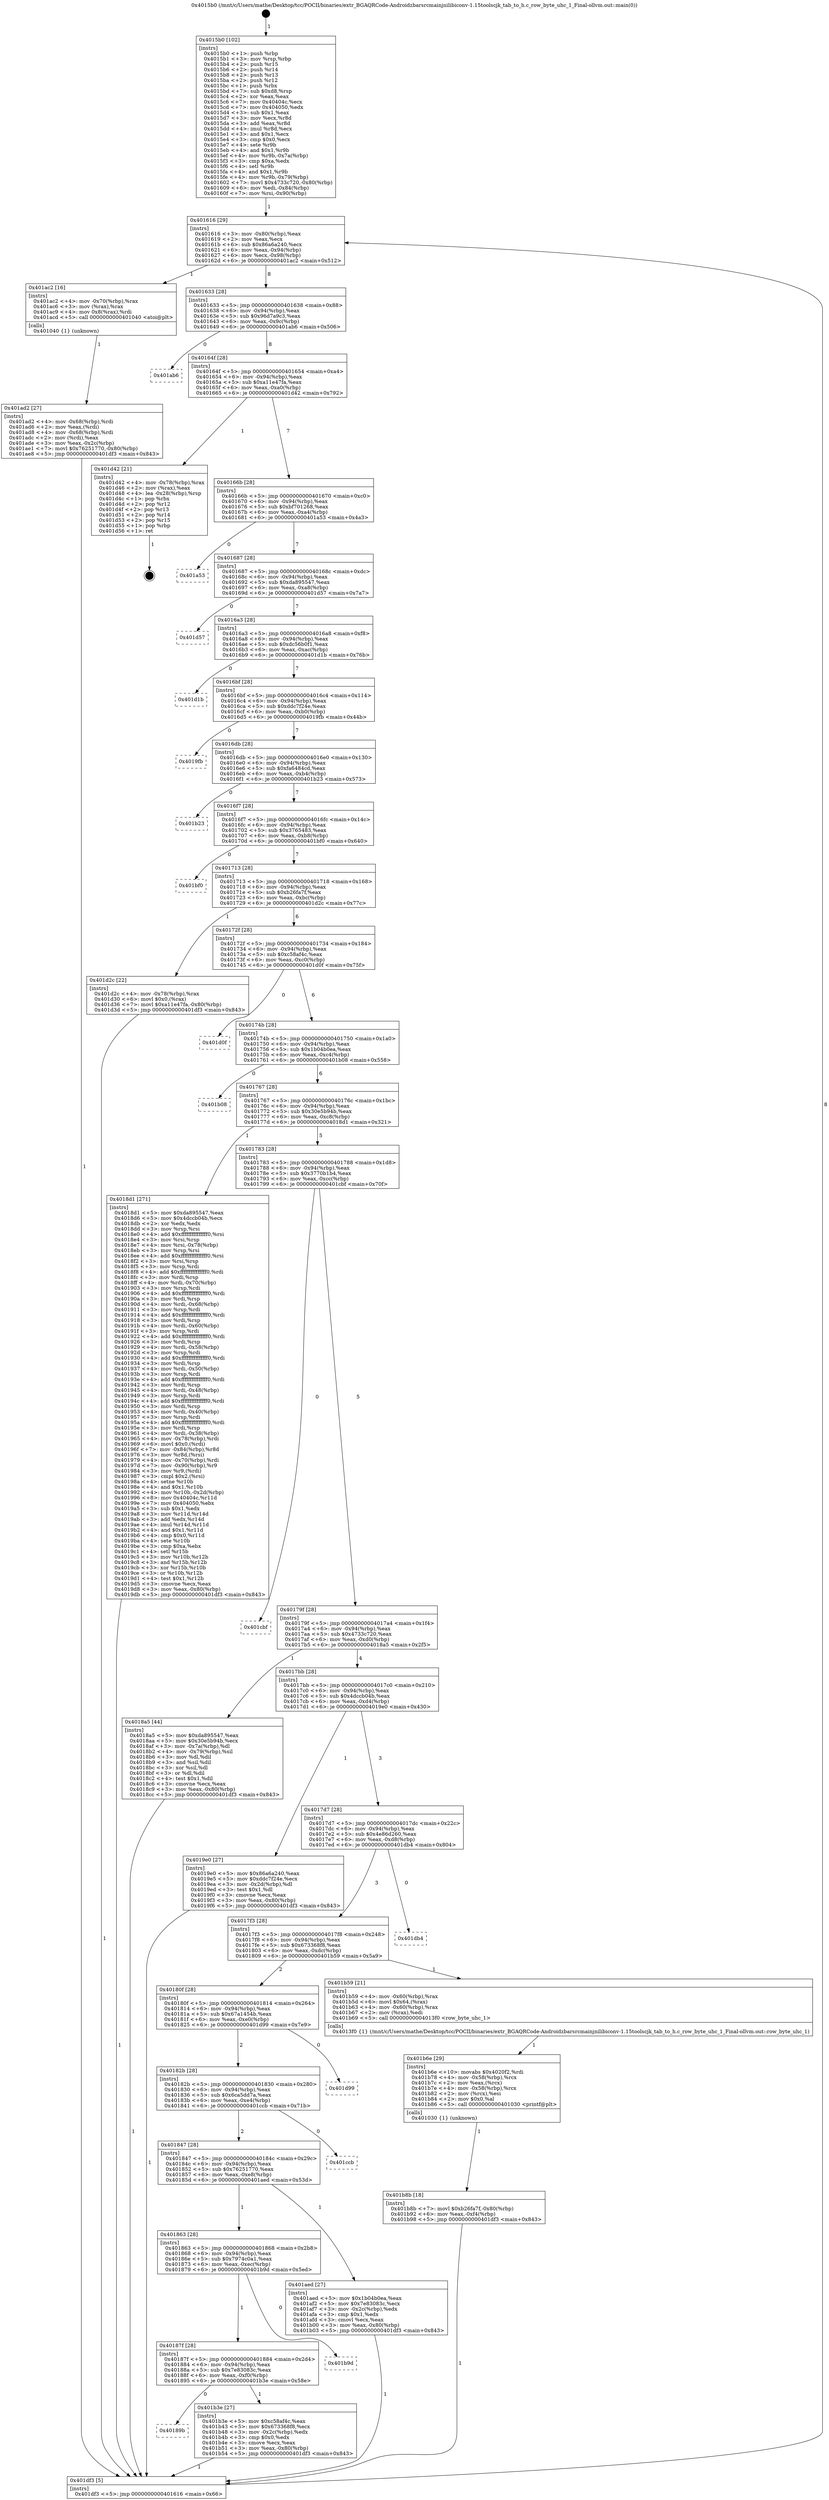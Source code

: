 digraph "0x4015b0" {
  label = "0x4015b0 (/mnt/c/Users/mathe/Desktop/tcc/POCII/binaries/extr_BGAQRCode-Androidzbarsrcmainjnilibiconv-1.15toolscjk_tab_to_h.c_row_byte_uhc_1_Final-ollvm.out::main(0))"
  labelloc = "t"
  node[shape=record]

  Entry [label="",width=0.3,height=0.3,shape=circle,fillcolor=black,style=filled]
  "0x401616" [label="{
     0x401616 [29]\l
     | [instrs]\l
     &nbsp;&nbsp;0x401616 \<+3\>: mov -0x80(%rbp),%eax\l
     &nbsp;&nbsp;0x401619 \<+2\>: mov %eax,%ecx\l
     &nbsp;&nbsp;0x40161b \<+6\>: sub $0x86a6a240,%ecx\l
     &nbsp;&nbsp;0x401621 \<+6\>: mov %eax,-0x94(%rbp)\l
     &nbsp;&nbsp;0x401627 \<+6\>: mov %ecx,-0x98(%rbp)\l
     &nbsp;&nbsp;0x40162d \<+6\>: je 0000000000401ac2 \<main+0x512\>\l
  }"]
  "0x401ac2" [label="{
     0x401ac2 [16]\l
     | [instrs]\l
     &nbsp;&nbsp;0x401ac2 \<+4\>: mov -0x70(%rbp),%rax\l
     &nbsp;&nbsp;0x401ac6 \<+3\>: mov (%rax),%rax\l
     &nbsp;&nbsp;0x401ac9 \<+4\>: mov 0x8(%rax),%rdi\l
     &nbsp;&nbsp;0x401acd \<+5\>: call 0000000000401040 \<atoi@plt\>\l
     | [calls]\l
     &nbsp;&nbsp;0x401040 \{1\} (unknown)\l
  }"]
  "0x401633" [label="{
     0x401633 [28]\l
     | [instrs]\l
     &nbsp;&nbsp;0x401633 \<+5\>: jmp 0000000000401638 \<main+0x88\>\l
     &nbsp;&nbsp;0x401638 \<+6\>: mov -0x94(%rbp),%eax\l
     &nbsp;&nbsp;0x40163e \<+5\>: sub $0x96d7a9c3,%eax\l
     &nbsp;&nbsp;0x401643 \<+6\>: mov %eax,-0x9c(%rbp)\l
     &nbsp;&nbsp;0x401649 \<+6\>: je 0000000000401ab6 \<main+0x506\>\l
  }"]
  Exit [label="",width=0.3,height=0.3,shape=circle,fillcolor=black,style=filled,peripheries=2]
  "0x401ab6" [label="{
     0x401ab6\l
  }", style=dashed]
  "0x40164f" [label="{
     0x40164f [28]\l
     | [instrs]\l
     &nbsp;&nbsp;0x40164f \<+5\>: jmp 0000000000401654 \<main+0xa4\>\l
     &nbsp;&nbsp;0x401654 \<+6\>: mov -0x94(%rbp),%eax\l
     &nbsp;&nbsp;0x40165a \<+5\>: sub $0xa11e47fa,%eax\l
     &nbsp;&nbsp;0x40165f \<+6\>: mov %eax,-0xa0(%rbp)\l
     &nbsp;&nbsp;0x401665 \<+6\>: je 0000000000401d42 \<main+0x792\>\l
  }"]
  "0x401b8b" [label="{
     0x401b8b [18]\l
     | [instrs]\l
     &nbsp;&nbsp;0x401b8b \<+7\>: movl $0xb26fa7f,-0x80(%rbp)\l
     &nbsp;&nbsp;0x401b92 \<+6\>: mov %eax,-0xf4(%rbp)\l
     &nbsp;&nbsp;0x401b98 \<+5\>: jmp 0000000000401df3 \<main+0x843\>\l
  }"]
  "0x401d42" [label="{
     0x401d42 [21]\l
     | [instrs]\l
     &nbsp;&nbsp;0x401d42 \<+4\>: mov -0x78(%rbp),%rax\l
     &nbsp;&nbsp;0x401d46 \<+2\>: mov (%rax),%eax\l
     &nbsp;&nbsp;0x401d48 \<+4\>: lea -0x28(%rbp),%rsp\l
     &nbsp;&nbsp;0x401d4c \<+1\>: pop %rbx\l
     &nbsp;&nbsp;0x401d4d \<+2\>: pop %r12\l
     &nbsp;&nbsp;0x401d4f \<+2\>: pop %r13\l
     &nbsp;&nbsp;0x401d51 \<+2\>: pop %r14\l
     &nbsp;&nbsp;0x401d53 \<+2\>: pop %r15\l
     &nbsp;&nbsp;0x401d55 \<+1\>: pop %rbp\l
     &nbsp;&nbsp;0x401d56 \<+1\>: ret\l
  }"]
  "0x40166b" [label="{
     0x40166b [28]\l
     | [instrs]\l
     &nbsp;&nbsp;0x40166b \<+5\>: jmp 0000000000401670 \<main+0xc0\>\l
     &nbsp;&nbsp;0x401670 \<+6\>: mov -0x94(%rbp),%eax\l
     &nbsp;&nbsp;0x401676 \<+5\>: sub $0xbf701268,%eax\l
     &nbsp;&nbsp;0x40167b \<+6\>: mov %eax,-0xa4(%rbp)\l
     &nbsp;&nbsp;0x401681 \<+6\>: je 0000000000401a53 \<main+0x4a3\>\l
  }"]
  "0x401b6e" [label="{
     0x401b6e [29]\l
     | [instrs]\l
     &nbsp;&nbsp;0x401b6e \<+10\>: movabs $0x4020f2,%rdi\l
     &nbsp;&nbsp;0x401b78 \<+4\>: mov -0x58(%rbp),%rcx\l
     &nbsp;&nbsp;0x401b7c \<+2\>: mov %eax,(%rcx)\l
     &nbsp;&nbsp;0x401b7e \<+4\>: mov -0x58(%rbp),%rcx\l
     &nbsp;&nbsp;0x401b82 \<+2\>: mov (%rcx),%esi\l
     &nbsp;&nbsp;0x401b84 \<+2\>: mov $0x0,%al\l
     &nbsp;&nbsp;0x401b86 \<+5\>: call 0000000000401030 \<printf@plt\>\l
     | [calls]\l
     &nbsp;&nbsp;0x401030 \{1\} (unknown)\l
  }"]
  "0x401a53" [label="{
     0x401a53\l
  }", style=dashed]
  "0x401687" [label="{
     0x401687 [28]\l
     | [instrs]\l
     &nbsp;&nbsp;0x401687 \<+5\>: jmp 000000000040168c \<main+0xdc\>\l
     &nbsp;&nbsp;0x40168c \<+6\>: mov -0x94(%rbp),%eax\l
     &nbsp;&nbsp;0x401692 \<+5\>: sub $0xda895547,%eax\l
     &nbsp;&nbsp;0x401697 \<+6\>: mov %eax,-0xa8(%rbp)\l
     &nbsp;&nbsp;0x40169d \<+6\>: je 0000000000401d57 \<main+0x7a7\>\l
  }"]
  "0x40189b" [label="{
     0x40189b\l
  }", style=dashed]
  "0x401d57" [label="{
     0x401d57\l
  }", style=dashed]
  "0x4016a3" [label="{
     0x4016a3 [28]\l
     | [instrs]\l
     &nbsp;&nbsp;0x4016a3 \<+5\>: jmp 00000000004016a8 \<main+0xf8\>\l
     &nbsp;&nbsp;0x4016a8 \<+6\>: mov -0x94(%rbp),%eax\l
     &nbsp;&nbsp;0x4016ae \<+5\>: sub $0xdc56b0f1,%eax\l
     &nbsp;&nbsp;0x4016b3 \<+6\>: mov %eax,-0xac(%rbp)\l
     &nbsp;&nbsp;0x4016b9 \<+6\>: je 0000000000401d1b \<main+0x76b\>\l
  }"]
  "0x401b3e" [label="{
     0x401b3e [27]\l
     | [instrs]\l
     &nbsp;&nbsp;0x401b3e \<+5\>: mov $0xc58af4c,%eax\l
     &nbsp;&nbsp;0x401b43 \<+5\>: mov $0x673368f8,%ecx\l
     &nbsp;&nbsp;0x401b48 \<+3\>: mov -0x2c(%rbp),%edx\l
     &nbsp;&nbsp;0x401b4b \<+3\>: cmp $0x0,%edx\l
     &nbsp;&nbsp;0x401b4e \<+3\>: cmove %ecx,%eax\l
     &nbsp;&nbsp;0x401b51 \<+3\>: mov %eax,-0x80(%rbp)\l
     &nbsp;&nbsp;0x401b54 \<+5\>: jmp 0000000000401df3 \<main+0x843\>\l
  }"]
  "0x401d1b" [label="{
     0x401d1b\l
  }", style=dashed]
  "0x4016bf" [label="{
     0x4016bf [28]\l
     | [instrs]\l
     &nbsp;&nbsp;0x4016bf \<+5\>: jmp 00000000004016c4 \<main+0x114\>\l
     &nbsp;&nbsp;0x4016c4 \<+6\>: mov -0x94(%rbp),%eax\l
     &nbsp;&nbsp;0x4016ca \<+5\>: sub $0xddc7f24e,%eax\l
     &nbsp;&nbsp;0x4016cf \<+6\>: mov %eax,-0xb0(%rbp)\l
     &nbsp;&nbsp;0x4016d5 \<+6\>: je 00000000004019fb \<main+0x44b\>\l
  }"]
  "0x40187f" [label="{
     0x40187f [28]\l
     | [instrs]\l
     &nbsp;&nbsp;0x40187f \<+5\>: jmp 0000000000401884 \<main+0x2d4\>\l
     &nbsp;&nbsp;0x401884 \<+6\>: mov -0x94(%rbp),%eax\l
     &nbsp;&nbsp;0x40188a \<+5\>: sub $0x7e83083c,%eax\l
     &nbsp;&nbsp;0x40188f \<+6\>: mov %eax,-0xf0(%rbp)\l
     &nbsp;&nbsp;0x401895 \<+6\>: je 0000000000401b3e \<main+0x58e\>\l
  }"]
  "0x4019fb" [label="{
     0x4019fb\l
  }", style=dashed]
  "0x4016db" [label="{
     0x4016db [28]\l
     | [instrs]\l
     &nbsp;&nbsp;0x4016db \<+5\>: jmp 00000000004016e0 \<main+0x130\>\l
     &nbsp;&nbsp;0x4016e0 \<+6\>: mov -0x94(%rbp),%eax\l
     &nbsp;&nbsp;0x4016e6 \<+5\>: sub $0xfa6484cd,%eax\l
     &nbsp;&nbsp;0x4016eb \<+6\>: mov %eax,-0xb4(%rbp)\l
     &nbsp;&nbsp;0x4016f1 \<+6\>: je 0000000000401b23 \<main+0x573\>\l
  }"]
  "0x401b9d" [label="{
     0x401b9d\l
  }", style=dashed]
  "0x401b23" [label="{
     0x401b23\l
  }", style=dashed]
  "0x4016f7" [label="{
     0x4016f7 [28]\l
     | [instrs]\l
     &nbsp;&nbsp;0x4016f7 \<+5\>: jmp 00000000004016fc \<main+0x14c\>\l
     &nbsp;&nbsp;0x4016fc \<+6\>: mov -0x94(%rbp),%eax\l
     &nbsp;&nbsp;0x401702 \<+5\>: sub $0x3765483,%eax\l
     &nbsp;&nbsp;0x401707 \<+6\>: mov %eax,-0xb8(%rbp)\l
     &nbsp;&nbsp;0x40170d \<+6\>: je 0000000000401bf0 \<main+0x640\>\l
  }"]
  "0x401863" [label="{
     0x401863 [28]\l
     | [instrs]\l
     &nbsp;&nbsp;0x401863 \<+5\>: jmp 0000000000401868 \<main+0x2b8\>\l
     &nbsp;&nbsp;0x401868 \<+6\>: mov -0x94(%rbp),%eax\l
     &nbsp;&nbsp;0x40186e \<+5\>: sub $0x7974c0a1,%eax\l
     &nbsp;&nbsp;0x401873 \<+6\>: mov %eax,-0xec(%rbp)\l
     &nbsp;&nbsp;0x401879 \<+6\>: je 0000000000401b9d \<main+0x5ed\>\l
  }"]
  "0x401bf0" [label="{
     0x401bf0\l
  }", style=dashed]
  "0x401713" [label="{
     0x401713 [28]\l
     | [instrs]\l
     &nbsp;&nbsp;0x401713 \<+5\>: jmp 0000000000401718 \<main+0x168\>\l
     &nbsp;&nbsp;0x401718 \<+6\>: mov -0x94(%rbp),%eax\l
     &nbsp;&nbsp;0x40171e \<+5\>: sub $0xb26fa7f,%eax\l
     &nbsp;&nbsp;0x401723 \<+6\>: mov %eax,-0xbc(%rbp)\l
     &nbsp;&nbsp;0x401729 \<+6\>: je 0000000000401d2c \<main+0x77c\>\l
  }"]
  "0x401aed" [label="{
     0x401aed [27]\l
     | [instrs]\l
     &nbsp;&nbsp;0x401aed \<+5\>: mov $0x1b04b0ea,%eax\l
     &nbsp;&nbsp;0x401af2 \<+5\>: mov $0x7e83083c,%ecx\l
     &nbsp;&nbsp;0x401af7 \<+3\>: mov -0x2c(%rbp),%edx\l
     &nbsp;&nbsp;0x401afa \<+3\>: cmp $0x1,%edx\l
     &nbsp;&nbsp;0x401afd \<+3\>: cmovl %ecx,%eax\l
     &nbsp;&nbsp;0x401b00 \<+3\>: mov %eax,-0x80(%rbp)\l
     &nbsp;&nbsp;0x401b03 \<+5\>: jmp 0000000000401df3 \<main+0x843\>\l
  }"]
  "0x401d2c" [label="{
     0x401d2c [22]\l
     | [instrs]\l
     &nbsp;&nbsp;0x401d2c \<+4\>: mov -0x78(%rbp),%rax\l
     &nbsp;&nbsp;0x401d30 \<+6\>: movl $0x0,(%rax)\l
     &nbsp;&nbsp;0x401d36 \<+7\>: movl $0xa11e47fa,-0x80(%rbp)\l
     &nbsp;&nbsp;0x401d3d \<+5\>: jmp 0000000000401df3 \<main+0x843\>\l
  }"]
  "0x40172f" [label="{
     0x40172f [28]\l
     | [instrs]\l
     &nbsp;&nbsp;0x40172f \<+5\>: jmp 0000000000401734 \<main+0x184\>\l
     &nbsp;&nbsp;0x401734 \<+6\>: mov -0x94(%rbp),%eax\l
     &nbsp;&nbsp;0x40173a \<+5\>: sub $0xc58af4c,%eax\l
     &nbsp;&nbsp;0x40173f \<+6\>: mov %eax,-0xc0(%rbp)\l
     &nbsp;&nbsp;0x401745 \<+6\>: je 0000000000401d0f \<main+0x75f\>\l
  }"]
  "0x401847" [label="{
     0x401847 [28]\l
     | [instrs]\l
     &nbsp;&nbsp;0x401847 \<+5\>: jmp 000000000040184c \<main+0x29c\>\l
     &nbsp;&nbsp;0x40184c \<+6\>: mov -0x94(%rbp),%eax\l
     &nbsp;&nbsp;0x401852 \<+5\>: sub $0x76251770,%eax\l
     &nbsp;&nbsp;0x401857 \<+6\>: mov %eax,-0xe8(%rbp)\l
     &nbsp;&nbsp;0x40185d \<+6\>: je 0000000000401aed \<main+0x53d\>\l
  }"]
  "0x401d0f" [label="{
     0x401d0f\l
  }", style=dashed]
  "0x40174b" [label="{
     0x40174b [28]\l
     | [instrs]\l
     &nbsp;&nbsp;0x40174b \<+5\>: jmp 0000000000401750 \<main+0x1a0\>\l
     &nbsp;&nbsp;0x401750 \<+6\>: mov -0x94(%rbp),%eax\l
     &nbsp;&nbsp;0x401756 \<+5\>: sub $0x1b04b0ea,%eax\l
     &nbsp;&nbsp;0x40175b \<+6\>: mov %eax,-0xc4(%rbp)\l
     &nbsp;&nbsp;0x401761 \<+6\>: je 0000000000401b08 \<main+0x558\>\l
  }"]
  "0x401ccb" [label="{
     0x401ccb\l
  }", style=dashed]
  "0x401b08" [label="{
     0x401b08\l
  }", style=dashed]
  "0x401767" [label="{
     0x401767 [28]\l
     | [instrs]\l
     &nbsp;&nbsp;0x401767 \<+5\>: jmp 000000000040176c \<main+0x1bc\>\l
     &nbsp;&nbsp;0x40176c \<+6\>: mov -0x94(%rbp),%eax\l
     &nbsp;&nbsp;0x401772 \<+5\>: sub $0x30e5b94b,%eax\l
     &nbsp;&nbsp;0x401777 \<+6\>: mov %eax,-0xc8(%rbp)\l
     &nbsp;&nbsp;0x40177d \<+6\>: je 00000000004018d1 \<main+0x321\>\l
  }"]
  "0x40182b" [label="{
     0x40182b [28]\l
     | [instrs]\l
     &nbsp;&nbsp;0x40182b \<+5\>: jmp 0000000000401830 \<main+0x280\>\l
     &nbsp;&nbsp;0x401830 \<+6\>: mov -0x94(%rbp),%eax\l
     &nbsp;&nbsp;0x401836 \<+5\>: sub $0x6ca5dd7a,%eax\l
     &nbsp;&nbsp;0x40183b \<+6\>: mov %eax,-0xe4(%rbp)\l
     &nbsp;&nbsp;0x401841 \<+6\>: je 0000000000401ccb \<main+0x71b\>\l
  }"]
  "0x4018d1" [label="{
     0x4018d1 [271]\l
     | [instrs]\l
     &nbsp;&nbsp;0x4018d1 \<+5\>: mov $0xda895547,%eax\l
     &nbsp;&nbsp;0x4018d6 \<+5\>: mov $0x4dccb04b,%ecx\l
     &nbsp;&nbsp;0x4018db \<+2\>: xor %edx,%edx\l
     &nbsp;&nbsp;0x4018dd \<+3\>: mov %rsp,%rsi\l
     &nbsp;&nbsp;0x4018e0 \<+4\>: add $0xfffffffffffffff0,%rsi\l
     &nbsp;&nbsp;0x4018e4 \<+3\>: mov %rsi,%rsp\l
     &nbsp;&nbsp;0x4018e7 \<+4\>: mov %rsi,-0x78(%rbp)\l
     &nbsp;&nbsp;0x4018eb \<+3\>: mov %rsp,%rsi\l
     &nbsp;&nbsp;0x4018ee \<+4\>: add $0xfffffffffffffff0,%rsi\l
     &nbsp;&nbsp;0x4018f2 \<+3\>: mov %rsi,%rsp\l
     &nbsp;&nbsp;0x4018f5 \<+3\>: mov %rsp,%rdi\l
     &nbsp;&nbsp;0x4018f8 \<+4\>: add $0xfffffffffffffff0,%rdi\l
     &nbsp;&nbsp;0x4018fc \<+3\>: mov %rdi,%rsp\l
     &nbsp;&nbsp;0x4018ff \<+4\>: mov %rdi,-0x70(%rbp)\l
     &nbsp;&nbsp;0x401903 \<+3\>: mov %rsp,%rdi\l
     &nbsp;&nbsp;0x401906 \<+4\>: add $0xfffffffffffffff0,%rdi\l
     &nbsp;&nbsp;0x40190a \<+3\>: mov %rdi,%rsp\l
     &nbsp;&nbsp;0x40190d \<+4\>: mov %rdi,-0x68(%rbp)\l
     &nbsp;&nbsp;0x401911 \<+3\>: mov %rsp,%rdi\l
     &nbsp;&nbsp;0x401914 \<+4\>: add $0xfffffffffffffff0,%rdi\l
     &nbsp;&nbsp;0x401918 \<+3\>: mov %rdi,%rsp\l
     &nbsp;&nbsp;0x40191b \<+4\>: mov %rdi,-0x60(%rbp)\l
     &nbsp;&nbsp;0x40191f \<+3\>: mov %rsp,%rdi\l
     &nbsp;&nbsp;0x401922 \<+4\>: add $0xfffffffffffffff0,%rdi\l
     &nbsp;&nbsp;0x401926 \<+3\>: mov %rdi,%rsp\l
     &nbsp;&nbsp;0x401929 \<+4\>: mov %rdi,-0x58(%rbp)\l
     &nbsp;&nbsp;0x40192d \<+3\>: mov %rsp,%rdi\l
     &nbsp;&nbsp;0x401930 \<+4\>: add $0xfffffffffffffff0,%rdi\l
     &nbsp;&nbsp;0x401934 \<+3\>: mov %rdi,%rsp\l
     &nbsp;&nbsp;0x401937 \<+4\>: mov %rdi,-0x50(%rbp)\l
     &nbsp;&nbsp;0x40193b \<+3\>: mov %rsp,%rdi\l
     &nbsp;&nbsp;0x40193e \<+4\>: add $0xfffffffffffffff0,%rdi\l
     &nbsp;&nbsp;0x401942 \<+3\>: mov %rdi,%rsp\l
     &nbsp;&nbsp;0x401945 \<+4\>: mov %rdi,-0x48(%rbp)\l
     &nbsp;&nbsp;0x401949 \<+3\>: mov %rsp,%rdi\l
     &nbsp;&nbsp;0x40194c \<+4\>: add $0xfffffffffffffff0,%rdi\l
     &nbsp;&nbsp;0x401950 \<+3\>: mov %rdi,%rsp\l
     &nbsp;&nbsp;0x401953 \<+4\>: mov %rdi,-0x40(%rbp)\l
     &nbsp;&nbsp;0x401957 \<+3\>: mov %rsp,%rdi\l
     &nbsp;&nbsp;0x40195a \<+4\>: add $0xfffffffffffffff0,%rdi\l
     &nbsp;&nbsp;0x40195e \<+3\>: mov %rdi,%rsp\l
     &nbsp;&nbsp;0x401961 \<+4\>: mov %rdi,-0x38(%rbp)\l
     &nbsp;&nbsp;0x401965 \<+4\>: mov -0x78(%rbp),%rdi\l
     &nbsp;&nbsp;0x401969 \<+6\>: movl $0x0,(%rdi)\l
     &nbsp;&nbsp;0x40196f \<+7\>: mov -0x84(%rbp),%r8d\l
     &nbsp;&nbsp;0x401976 \<+3\>: mov %r8d,(%rsi)\l
     &nbsp;&nbsp;0x401979 \<+4\>: mov -0x70(%rbp),%rdi\l
     &nbsp;&nbsp;0x40197d \<+7\>: mov -0x90(%rbp),%r9\l
     &nbsp;&nbsp;0x401984 \<+3\>: mov %r9,(%rdi)\l
     &nbsp;&nbsp;0x401987 \<+3\>: cmpl $0x2,(%rsi)\l
     &nbsp;&nbsp;0x40198a \<+4\>: setne %r10b\l
     &nbsp;&nbsp;0x40198e \<+4\>: and $0x1,%r10b\l
     &nbsp;&nbsp;0x401992 \<+4\>: mov %r10b,-0x2d(%rbp)\l
     &nbsp;&nbsp;0x401996 \<+8\>: mov 0x40404c,%r11d\l
     &nbsp;&nbsp;0x40199e \<+7\>: mov 0x404050,%ebx\l
     &nbsp;&nbsp;0x4019a5 \<+3\>: sub $0x1,%edx\l
     &nbsp;&nbsp;0x4019a8 \<+3\>: mov %r11d,%r14d\l
     &nbsp;&nbsp;0x4019ab \<+3\>: add %edx,%r14d\l
     &nbsp;&nbsp;0x4019ae \<+4\>: imul %r14d,%r11d\l
     &nbsp;&nbsp;0x4019b2 \<+4\>: and $0x1,%r11d\l
     &nbsp;&nbsp;0x4019b6 \<+4\>: cmp $0x0,%r11d\l
     &nbsp;&nbsp;0x4019ba \<+4\>: sete %r10b\l
     &nbsp;&nbsp;0x4019be \<+3\>: cmp $0xa,%ebx\l
     &nbsp;&nbsp;0x4019c1 \<+4\>: setl %r15b\l
     &nbsp;&nbsp;0x4019c5 \<+3\>: mov %r10b,%r12b\l
     &nbsp;&nbsp;0x4019c8 \<+3\>: and %r15b,%r12b\l
     &nbsp;&nbsp;0x4019cb \<+3\>: xor %r15b,%r10b\l
     &nbsp;&nbsp;0x4019ce \<+3\>: or %r10b,%r12b\l
     &nbsp;&nbsp;0x4019d1 \<+4\>: test $0x1,%r12b\l
     &nbsp;&nbsp;0x4019d5 \<+3\>: cmovne %ecx,%eax\l
     &nbsp;&nbsp;0x4019d8 \<+3\>: mov %eax,-0x80(%rbp)\l
     &nbsp;&nbsp;0x4019db \<+5\>: jmp 0000000000401df3 \<main+0x843\>\l
  }"]
  "0x401783" [label="{
     0x401783 [28]\l
     | [instrs]\l
     &nbsp;&nbsp;0x401783 \<+5\>: jmp 0000000000401788 \<main+0x1d8\>\l
     &nbsp;&nbsp;0x401788 \<+6\>: mov -0x94(%rbp),%eax\l
     &nbsp;&nbsp;0x40178e \<+5\>: sub $0x3770b1b4,%eax\l
     &nbsp;&nbsp;0x401793 \<+6\>: mov %eax,-0xcc(%rbp)\l
     &nbsp;&nbsp;0x401799 \<+6\>: je 0000000000401cbf \<main+0x70f\>\l
  }"]
  "0x401d99" [label="{
     0x401d99\l
  }", style=dashed]
  "0x401cbf" [label="{
     0x401cbf\l
  }", style=dashed]
  "0x40179f" [label="{
     0x40179f [28]\l
     | [instrs]\l
     &nbsp;&nbsp;0x40179f \<+5\>: jmp 00000000004017a4 \<main+0x1f4\>\l
     &nbsp;&nbsp;0x4017a4 \<+6\>: mov -0x94(%rbp),%eax\l
     &nbsp;&nbsp;0x4017aa \<+5\>: sub $0x4733c720,%eax\l
     &nbsp;&nbsp;0x4017af \<+6\>: mov %eax,-0xd0(%rbp)\l
     &nbsp;&nbsp;0x4017b5 \<+6\>: je 00000000004018a5 \<main+0x2f5\>\l
  }"]
  "0x40180f" [label="{
     0x40180f [28]\l
     | [instrs]\l
     &nbsp;&nbsp;0x40180f \<+5\>: jmp 0000000000401814 \<main+0x264\>\l
     &nbsp;&nbsp;0x401814 \<+6\>: mov -0x94(%rbp),%eax\l
     &nbsp;&nbsp;0x40181a \<+5\>: sub $0x67a1454b,%eax\l
     &nbsp;&nbsp;0x40181f \<+6\>: mov %eax,-0xe0(%rbp)\l
     &nbsp;&nbsp;0x401825 \<+6\>: je 0000000000401d99 \<main+0x7e9\>\l
  }"]
  "0x4018a5" [label="{
     0x4018a5 [44]\l
     | [instrs]\l
     &nbsp;&nbsp;0x4018a5 \<+5\>: mov $0xda895547,%eax\l
     &nbsp;&nbsp;0x4018aa \<+5\>: mov $0x30e5b94b,%ecx\l
     &nbsp;&nbsp;0x4018af \<+3\>: mov -0x7a(%rbp),%dl\l
     &nbsp;&nbsp;0x4018b2 \<+4\>: mov -0x79(%rbp),%sil\l
     &nbsp;&nbsp;0x4018b6 \<+3\>: mov %dl,%dil\l
     &nbsp;&nbsp;0x4018b9 \<+3\>: and %sil,%dil\l
     &nbsp;&nbsp;0x4018bc \<+3\>: xor %sil,%dl\l
     &nbsp;&nbsp;0x4018bf \<+3\>: or %dl,%dil\l
     &nbsp;&nbsp;0x4018c2 \<+4\>: test $0x1,%dil\l
     &nbsp;&nbsp;0x4018c6 \<+3\>: cmovne %ecx,%eax\l
     &nbsp;&nbsp;0x4018c9 \<+3\>: mov %eax,-0x80(%rbp)\l
     &nbsp;&nbsp;0x4018cc \<+5\>: jmp 0000000000401df3 \<main+0x843\>\l
  }"]
  "0x4017bb" [label="{
     0x4017bb [28]\l
     | [instrs]\l
     &nbsp;&nbsp;0x4017bb \<+5\>: jmp 00000000004017c0 \<main+0x210\>\l
     &nbsp;&nbsp;0x4017c0 \<+6\>: mov -0x94(%rbp),%eax\l
     &nbsp;&nbsp;0x4017c6 \<+5\>: sub $0x4dccb04b,%eax\l
     &nbsp;&nbsp;0x4017cb \<+6\>: mov %eax,-0xd4(%rbp)\l
     &nbsp;&nbsp;0x4017d1 \<+6\>: je 00000000004019e0 \<main+0x430\>\l
  }"]
  "0x401df3" [label="{
     0x401df3 [5]\l
     | [instrs]\l
     &nbsp;&nbsp;0x401df3 \<+5\>: jmp 0000000000401616 \<main+0x66\>\l
  }"]
  "0x4015b0" [label="{
     0x4015b0 [102]\l
     | [instrs]\l
     &nbsp;&nbsp;0x4015b0 \<+1\>: push %rbp\l
     &nbsp;&nbsp;0x4015b1 \<+3\>: mov %rsp,%rbp\l
     &nbsp;&nbsp;0x4015b4 \<+2\>: push %r15\l
     &nbsp;&nbsp;0x4015b6 \<+2\>: push %r14\l
     &nbsp;&nbsp;0x4015b8 \<+2\>: push %r13\l
     &nbsp;&nbsp;0x4015ba \<+2\>: push %r12\l
     &nbsp;&nbsp;0x4015bc \<+1\>: push %rbx\l
     &nbsp;&nbsp;0x4015bd \<+7\>: sub $0xd8,%rsp\l
     &nbsp;&nbsp;0x4015c4 \<+2\>: xor %eax,%eax\l
     &nbsp;&nbsp;0x4015c6 \<+7\>: mov 0x40404c,%ecx\l
     &nbsp;&nbsp;0x4015cd \<+7\>: mov 0x404050,%edx\l
     &nbsp;&nbsp;0x4015d4 \<+3\>: sub $0x1,%eax\l
     &nbsp;&nbsp;0x4015d7 \<+3\>: mov %ecx,%r8d\l
     &nbsp;&nbsp;0x4015da \<+3\>: add %eax,%r8d\l
     &nbsp;&nbsp;0x4015dd \<+4\>: imul %r8d,%ecx\l
     &nbsp;&nbsp;0x4015e1 \<+3\>: and $0x1,%ecx\l
     &nbsp;&nbsp;0x4015e4 \<+3\>: cmp $0x0,%ecx\l
     &nbsp;&nbsp;0x4015e7 \<+4\>: sete %r9b\l
     &nbsp;&nbsp;0x4015eb \<+4\>: and $0x1,%r9b\l
     &nbsp;&nbsp;0x4015ef \<+4\>: mov %r9b,-0x7a(%rbp)\l
     &nbsp;&nbsp;0x4015f3 \<+3\>: cmp $0xa,%edx\l
     &nbsp;&nbsp;0x4015f6 \<+4\>: setl %r9b\l
     &nbsp;&nbsp;0x4015fa \<+4\>: and $0x1,%r9b\l
     &nbsp;&nbsp;0x4015fe \<+4\>: mov %r9b,-0x79(%rbp)\l
     &nbsp;&nbsp;0x401602 \<+7\>: movl $0x4733c720,-0x80(%rbp)\l
     &nbsp;&nbsp;0x401609 \<+6\>: mov %edi,-0x84(%rbp)\l
     &nbsp;&nbsp;0x40160f \<+7\>: mov %rsi,-0x90(%rbp)\l
  }"]
  "0x401b59" [label="{
     0x401b59 [21]\l
     | [instrs]\l
     &nbsp;&nbsp;0x401b59 \<+4\>: mov -0x60(%rbp),%rax\l
     &nbsp;&nbsp;0x401b5d \<+6\>: movl $0x64,(%rax)\l
     &nbsp;&nbsp;0x401b63 \<+4\>: mov -0x60(%rbp),%rax\l
     &nbsp;&nbsp;0x401b67 \<+2\>: mov (%rax),%edi\l
     &nbsp;&nbsp;0x401b69 \<+5\>: call 00000000004013f0 \<row_byte_uhc_1\>\l
     | [calls]\l
     &nbsp;&nbsp;0x4013f0 \{1\} (/mnt/c/Users/mathe/Desktop/tcc/POCII/binaries/extr_BGAQRCode-Androidzbarsrcmainjnilibiconv-1.15toolscjk_tab_to_h.c_row_byte_uhc_1_Final-ollvm.out::row_byte_uhc_1)\l
  }"]
  "0x4017f3" [label="{
     0x4017f3 [28]\l
     | [instrs]\l
     &nbsp;&nbsp;0x4017f3 \<+5\>: jmp 00000000004017f8 \<main+0x248\>\l
     &nbsp;&nbsp;0x4017f8 \<+6\>: mov -0x94(%rbp),%eax\l
     &nbsp;&nbsp;0x4017fe \<+5\>: sub $0x673368f8,%eax\l
     &nbsp;&nbsp;0x401803 \<+6\>: mov %eax,-0xdc(%rbp)\l
     &nbsp;&nbsp;0x401809 \<+6\>: je 0000000000401b59 \<main+0x5a9\>\l
  }"]
  "0x4019e0" [label="{
     0x4019e0 [27]\l
     | [instrs]\l
     &nbsp;&nbsp;0x4019e0 \<+5\>: mov $0x86a6a240,%eax\l
     &nbsp;&nbsp;0x4019e5 \<+5\>: mov $0xddc7f24e,%ecx\l
     &nbsp;&nbsp;0x4019ea \<+3\>: mov -0x2d(%rbp),%dl\l
     &nbsp;&nbsp;0x4019ed \<+3\>: test $0x1,%dl\l
     &nbsp;&nbsp;0x4019f0 \<+3\>: cmovne %ecx,%eax\l
     &nbsp;&nbsp;0x4019f3 \<+3\>: mov %eax,-0x80(%rbp)\l
     &nbsp;&nbsp;0x4019f6 \<+5\>: jmp 0000000000401df3 \<main+0x843\>\l
  }"]
  "0x4017d7" [label="{
     0x4017d7 [28]\l
     | [instrs]\l
     &nbsp;&nbsp;0x4017d7 \<+5\>: jmp 00000000004017dc \<main+0x22c\>\l
     &nbsp;&nbsp;0x4017dc \<+6\>: mov -0x94(%rbp),%eax\l
     &nbsp;&nbsp;0x4017e2 \<+5\>: sub $0x4e86d260,%eax\l
     &nbsp;&nbsp;0x4017e7 \<+6\>: mov %eax,-0xd8(%rbp)\l
     &nbsp;&nbsp;0x4017ed \<+6\>: je 0000000000401db4 \<main+0x804\>\l
  }"]
  "0x401ad2" [label="{
     0x401ad2 [27]\l
     | [instrs]\l
     &nbsp;&nbsp;0x401ad2 \<+4\>: mov -0x68(%rbp),%rdi\l
     &nbsp;&nbsp;0x401ad6 \<+2\>: mov %eax,(%rdi)\l
     &nbsp;&nbsp;0x401ad8 \<+4\>: mov -0x68(%rbp),%rdi\l
     &nbsp;&nbsp;0x401adc \<+2\>: mov (%rdi),%eax\l
     &nbsp;&nbsp;0x401ade \<+3\>: mov %eax,-0x2c(%rbp)\l
     &nbsp;&nbsp;0x401ae1 \<+7\>: movl $0x76251770,-0x80(%rbp)\l
     &nbsp;&nbsp;0x401ae8 \<+5\>: jmp 0000000000401df3 \<main+0x843\>\l
  }"]
  "0x401db4" [label="{
     0x401db4\l
  }", style=dashed]
  Entry -> "0x4015b0" [label=" 1"]
  "0x401616" -> "0x401ac2" [label=" 1"]
  "0x401616" -> "0x401633" [label=" 8"]
  "0x401d42" -> Exit [label=" 1"]
  "0x401633" -> "0x401ab6" [label=" 0"]
  "0x401633" -> "0x40164f" [label=" 8"]
  "0x401d2c" -> "0x401df3" [label=" 1"]
  "0x40164f" -> "0x401d42" [label=" 1"]
  "0x40164f" -> "0x40166b" [label=" 7"]
  "0x401b8b" -> "0x401df3" [label=" 1"]
  "0x40166b" -> "0x401a53" [label=" 0"]
  "0x40166b" -> "0x401687" [label=" 7"]
  "0x401b6e" -> "0x401b8b" [label=" 1"]
  "0x401687" -> "0x401d57" [label=" 0"]
  "0x401687" -> "0x4016a3" [label=" 7"]
  "0x401b59" -> "0x401b6e" [label=" 1"]
  "0x4016a3" -> "0x401d1b" [label=" 0"]
  "0x4016a3" -> "0x4016bf" [label=" 7"]
  "0x401b3e" -> "0x401df3" [label=" 1"]
  "0x4016bf" -> "0x4019fb" [label=" 0"]
  "0x4016bf" -> "0x4016db" [label=" 7"]
  "0x40187f" -> "0x401b3e" [label=" 1"]
  "0x4016db" -> "0x401b23" [label=" 0"]
  "0x4016db" -> "0x4016f7" [label=" 7"]
  "0x40187f" -> "0x40189b" [label=" 0"]
  "0x4016f7" -> "0x401bf0" [label=" 0"]
  "0x4016f7" -> "0x401713" [label=" 7"]
  "0x401863" -> "0x401b9d" [label=" 0"]
  "0x401713" -> "0x401d2c" [label=" 1"]
  "0x401713" -> "0x40172f" [label=" 6"]
  "0x401863" -> "0x40187f" [label=" 1"]
  "0x40172f" -> "0x401d0f" [label=" 0"]
  "0x40172f" -> "0x40174b" [label=" 6"]
  "0x401847" -> "0x401863" [label=" 1"]
  "0x40174b" -> "0x401b08" [label=" 0"]
  "0x40174b" -> "0x401767" [label=" 6"]
  "0x401847" -> "0x401aed" [label=" 1"]
  "0x401767" -> "0x4018d1" [label=" 1"]
  "0x401767" -> "0x401783" [label=" 5"]
  "0x40182b" -> "0x401847" [label=" 2"]
  "0x401783" -> "0x401cbf" [label=" 0"]
  "0x401783" -> "0x40179f" [label=" 5"]
  "0x40182b" -> "0x401ccb" [label=" 0"]
  "0x40179f" -> "0x4018a5" [label=" 1"]
  "0x40179f" -> "0x4017bb" [label=" 4"]
  "0x4018a5" -> "0x401df3" [label=" 1"]
  "0x4015b0" -> "0x401616" [label=" 1"]
  "0x401df3" -> "0x401616" [label=" 8"]
  "0x40180f" -> "0x40182b" [label=" 2"]
  "0x4018d1" -> "0x401df3" [label=" 1"]
  "0x40180f" -> "0x401d99" [label=" 0"]
  "0x4017bb" -> "0x4019e0" [label=" 1"]
  "0x4017bb" -> "0x4017d7" [label=" 3"]
  "0x4019e0" -> "0x401df3" [label=" 1"]
  "0x401ac2" -> "0x401ad2" [label=" 1"]
  "0x401ad2" -> "0x401df3" [label=" 1"]
  "0x4017f3" -> "0x40180f" [label=" 2"]
  "0x4017d7" -> "0x401db4" [label=" 0"]
  "0x4017d7" -> "0x4017f3" [label=" 3"]
  "0x401aed" -> "0x401df3" [label=" 1"]
  "0x4017f3" -> "0x401b59" [label=" 1"]
}
